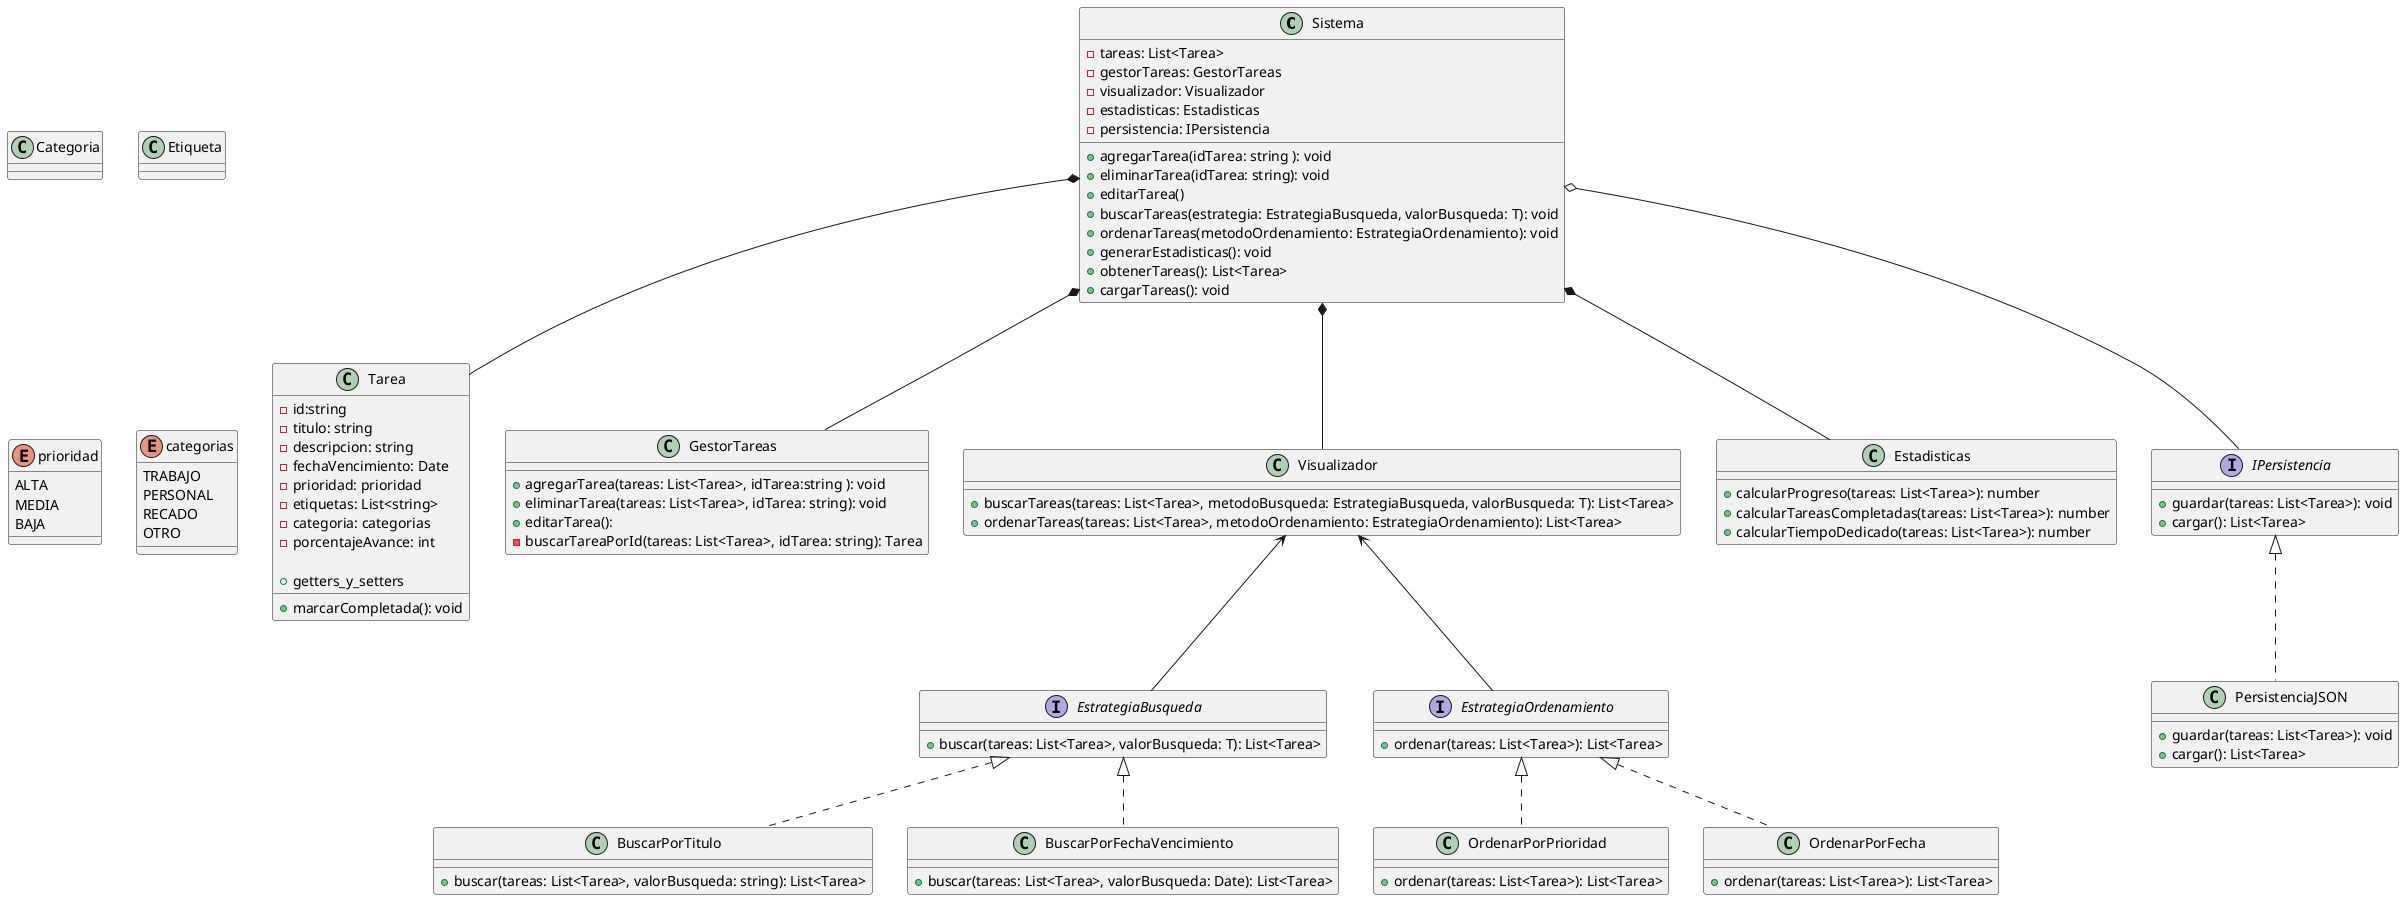 @startuml TODO_app
' Definición de clases
class Sistema {
  - tareas: List<Tarea>
  - gestorTareas: GestorTareas
  - visualizador: Visualizador
  - estadisticas: Estadisticas
  - persistencia: IPersistencia
  + agregarTarea(idTarea: string ): void
  + eliminarTarea(idTarea: string): void
  + editarTarea()
  + buscarTareas(estrategia: EstrategiaBusqueda, valorBusqueda: T): void
  + ordenarTareas(metodoOrdenamiento: EstrategiaOrdenamiento): void
  + generarEstadisticas(): void
  + obtenerTareas(): List<Tarea>
  + cargarTareas(): void
}


class Tarea {
  -id:string
  - titulo: string
  - descripcion: string
  - fechaVencimiento: Date
  - prioridad: prioridad
  - etiquetas: List<string>
  - categoria: categorias
  - porcentajeAvance: int
  
  + getters_y_setters
  + marcarCompletada(): void
}

class GestorTareas {
  + agregarTarea(tareas: List<Tarea>, idTarea:string ): void
  + eliminarTarea(tareas: List<Tarea>, idTarea: string): void
  + editarTarea(): 
  - buscarTareaPorId(tareas: List<Tarea>, idTarea: string): Tarea
}


class Visualizador {
  + buscarTareas(tareas: List<Tarea>, metodoBusqueda: EstrategiaBusqueda, valorBusqueda: T): List<Tarea>
  + ordenarTareas(tareas: List<Tarea>, metodoOrdenamiento: EstrategiaOrdenamiento): List<Tarea>
}

class Categoria{

}

class Etiqueta {

}


interface EstrategiaBusqueda {
  + buscar(tareas: List<Tarea>, valorBusqueda: T): List<Tarea>
}

class BuscarPorTitulo implements EstrategiaBusqueda {
  + buscar(tareas: List<Tarea>, valorBusqueda: string): List<Tarea>
}

class BuscarPorFechaVencimiento implements EstrategiaBusqueda {
  + buscar(tareas: List<Tarea>, valorBusqueda: Date): List<Tarea>
}

interface EstrategiaOrdenamiento {
  + ordenar(tareas: List<Tarea>): List<Tarea>
}

class OrdenarPorPrioridad implements EstrategiaOrdenamiento {
  + ordenar(tareas: List<Tarea>): List<Tarea>
}

class OrdenarPorFecha implements EstrategiaOrdenamiento {
  + ordenar(tareas: List<Tarea>): List<Tarea>
}

class Estadisticas {
  + calcularProgreso(tareas: List<Tarea>): number
  + calcularTareasCompletadas(tareas: List<Tarea>): number
  + calcularTiempoDedicado(tareas: List<Tarea>): number
}

interface IPersistencia {
  + guardar(tareas: List<Tarea>): void
  + cargar(): List<Tarea>
}

class PersistenciaJSON implements IPersistencia {
  + guardar(tareas: List<Tarea>): void
  + cargar(): List<Tarea>
}

'ENUM
enum prioridad{
  ALTA
    MEDIA
    BAJA
  }
  enum categorias{
    TRABAJO
    PERSONAL
    RECADO
    OTRO
  }

 

  ' Relaciones
  Sistema *-- Tarea
  Sistema *-- GestorTareas
  Sistema *-- Visualizador
  Sistema *-- Estadisticas
  Sistema o-- IPersistencia

  Visualizador <-- EstrategiaBusqueda
  Visualizador <-- EstrategiaOrdenamiento

  @enduml